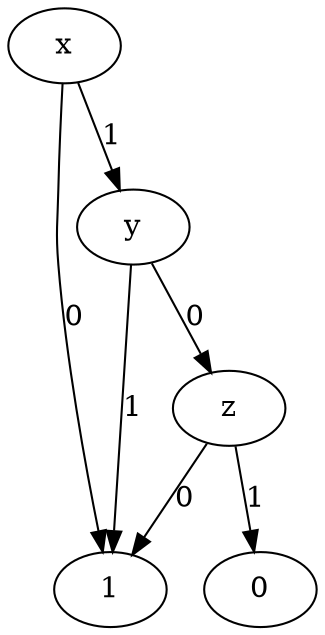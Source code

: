 digraph {4 [label="x"];
1 [label="1"];
3 [label="y"];
2 [label="z"];
0 [label="0"];
4 -> 1 [label="0"];
4 -> 3 [label="1"];
3 -> 2 [label="0"];
3 -> 1 [label="1"];
2 -> 1 [label="0"];
2 -> 0 [label="1"];
}
